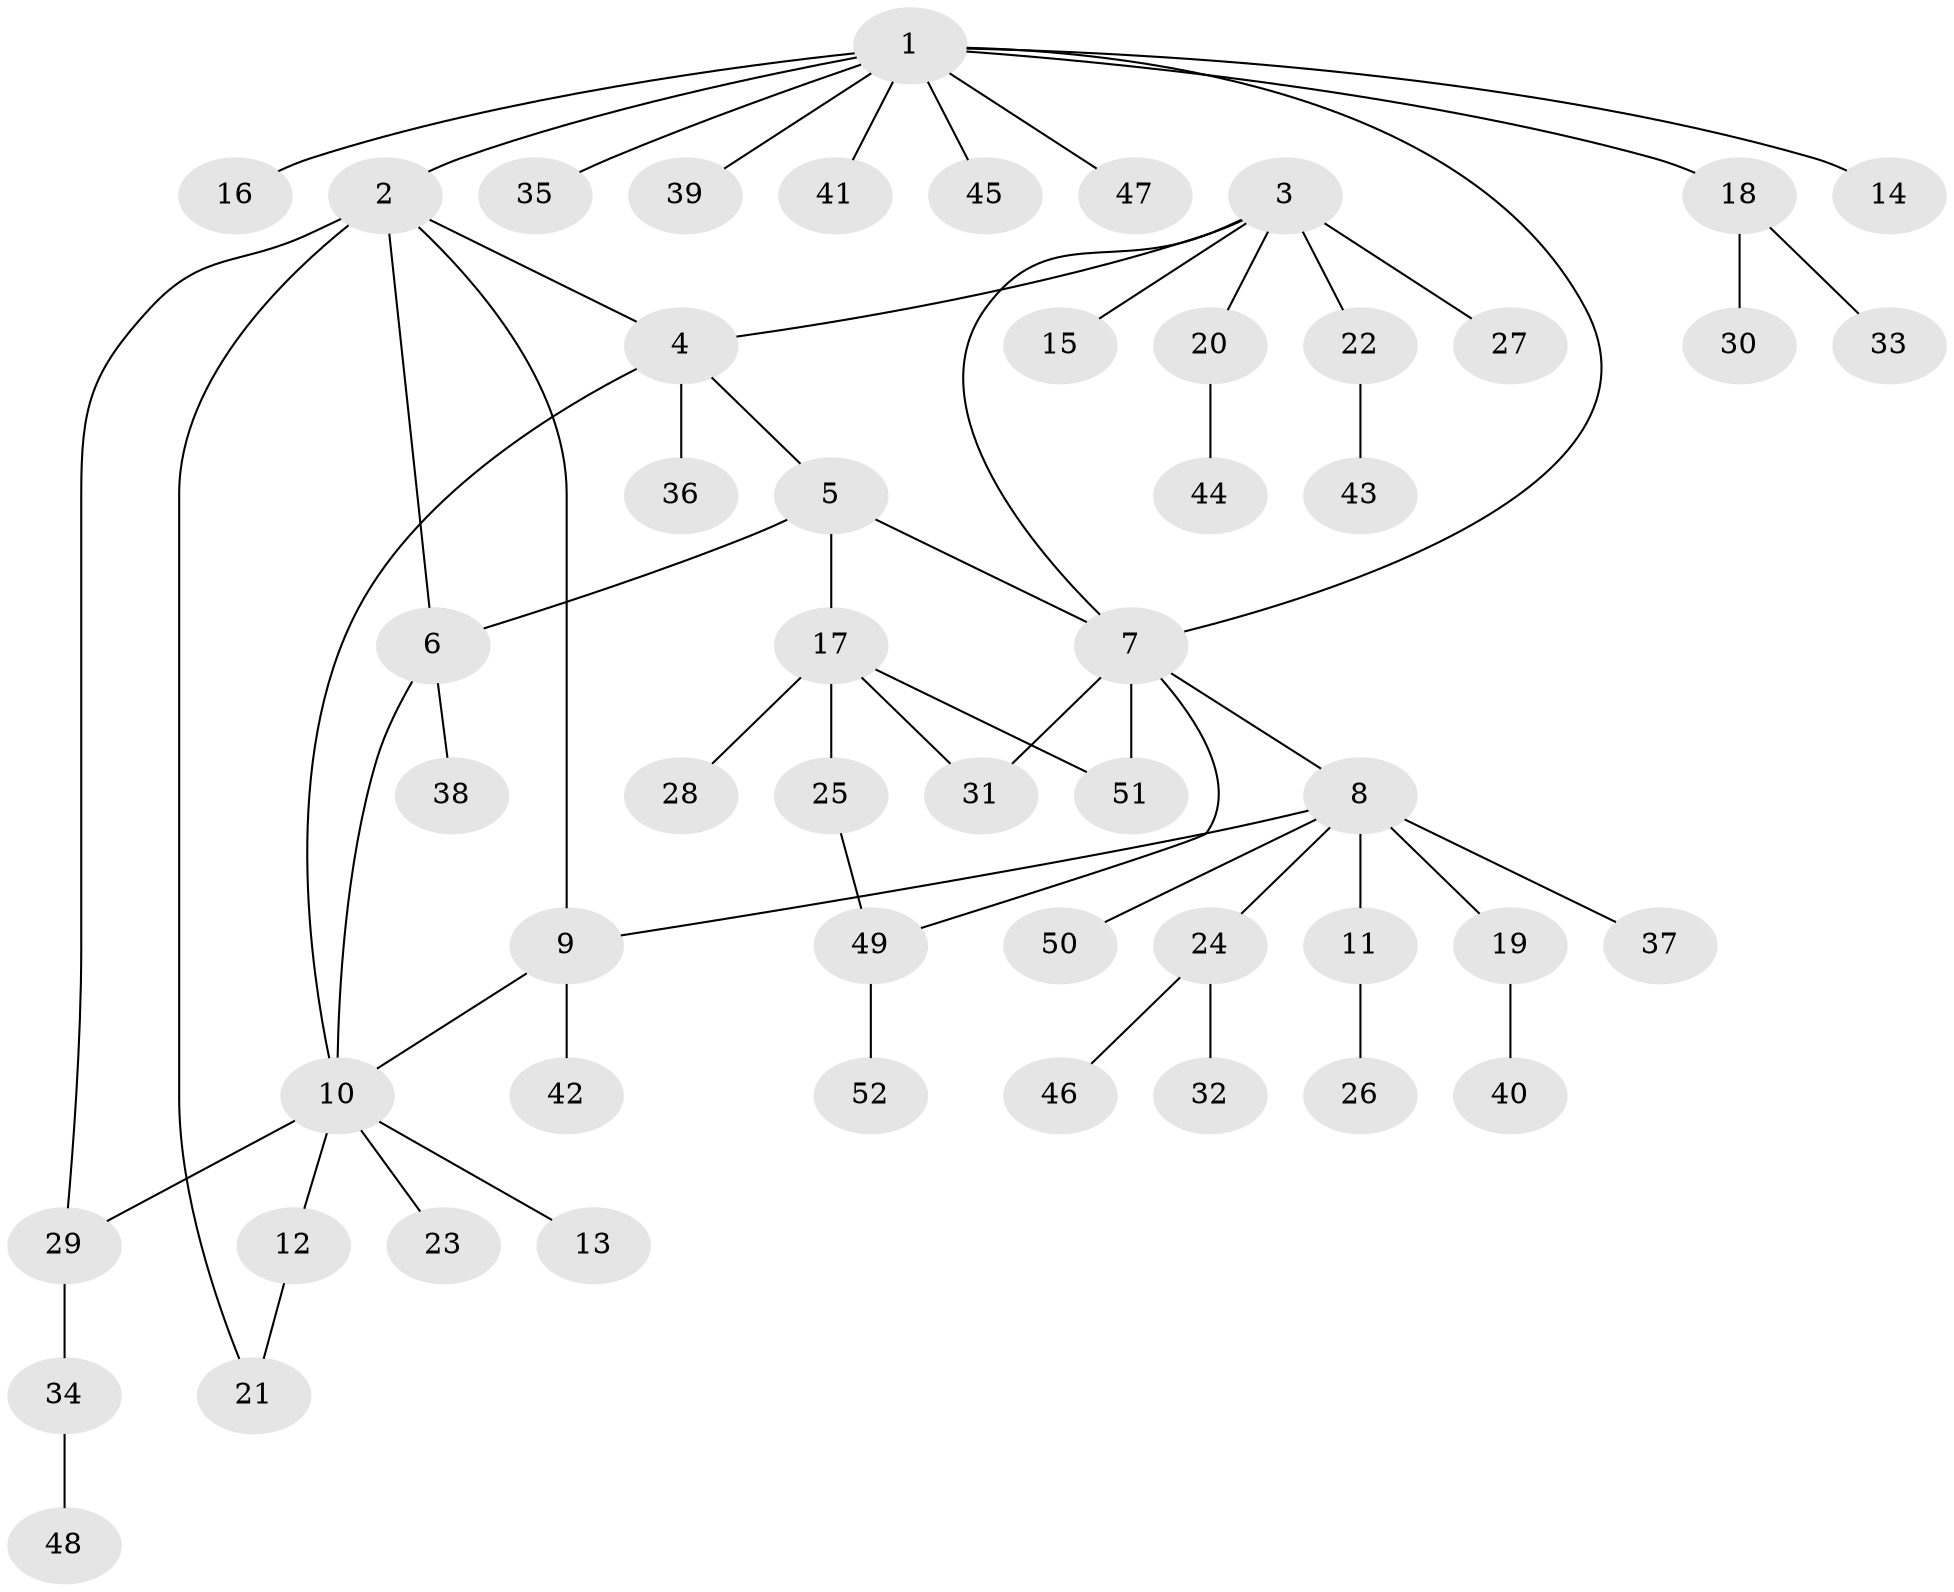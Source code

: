 // Generated by graph-tools (version 1.1) at 2025/02/03/09/25 03:02:42]
// undirected, 52 vertices, 62 edges
graph export_dot {
graph [start="1"]
  node [color=gray90,style=filled];
  1;
  2;
  3;
  4;
  5;
  6;
  7;
  8;
  9;
  10;
  11;
  12;
  13;
  14;
  15;
  16;
  17;
  18;
  19;
  20;
  21;
  22;
  23;
  24;
  25;
  26;
  27;
  28;
  29;
  30;
  31;
  32;
  33;
  34;
  35;
  36;
  37;
  38;
  39;
  40;
  41;
  42;
  43;
  44;
  45;
  46;
  47;
  48;
  49;
  50;
  51;
  52;
  1 -- 2;
  1 -- 7;
  1 -- 14;
  1 -- 16;
  1 -- 18;
  1 -- 35;
  1 -- 39;
  1 -- 41;
  1 -- 45;
  1 -- 47;
  2 -- 4;
  2 -- 6;
  2 -- 9;
  2 -- 21;
  2 -- 29;
  3 -- 4;
  3 -- 7;
  3 -- 15;
  3 -- 20;
  3 -- 22;
  3 -- 27;
  4 -- 5;
  4 -- 10;
  4 -- 36;
  5 -- 6;
  5 -- 7;
  5 -- 17;
  6 -- 10;
  6 -- 38;
  7 -- 8;
  7 -- 31;
  7 -- 49;
  7 -- 51;
  8 -- 9;
  8 -- 11;
  8 -- 19;
  8 -- 24;
  8 -- 37;
  8 -- 50;
  9 -- 10;
  9 -- 42;
  10 -- 12;
  10 -- 13;
  10 -- 23;
  10 -- 29;
  11 -- 26;
  12 -- 21;
  17 -- 25;
  17 -- 28;
  17 -- 31;
  17 -- 51;
  18 -- 30;
  18 -- 33;
  19 -- 40;
  20 -- 44;
  22 -- 43;
  24 -- 32;
  24 -- 46;
  25 -- 49;
  29 -- 34;
  34 -- 48;
  49 -- 52;
}
